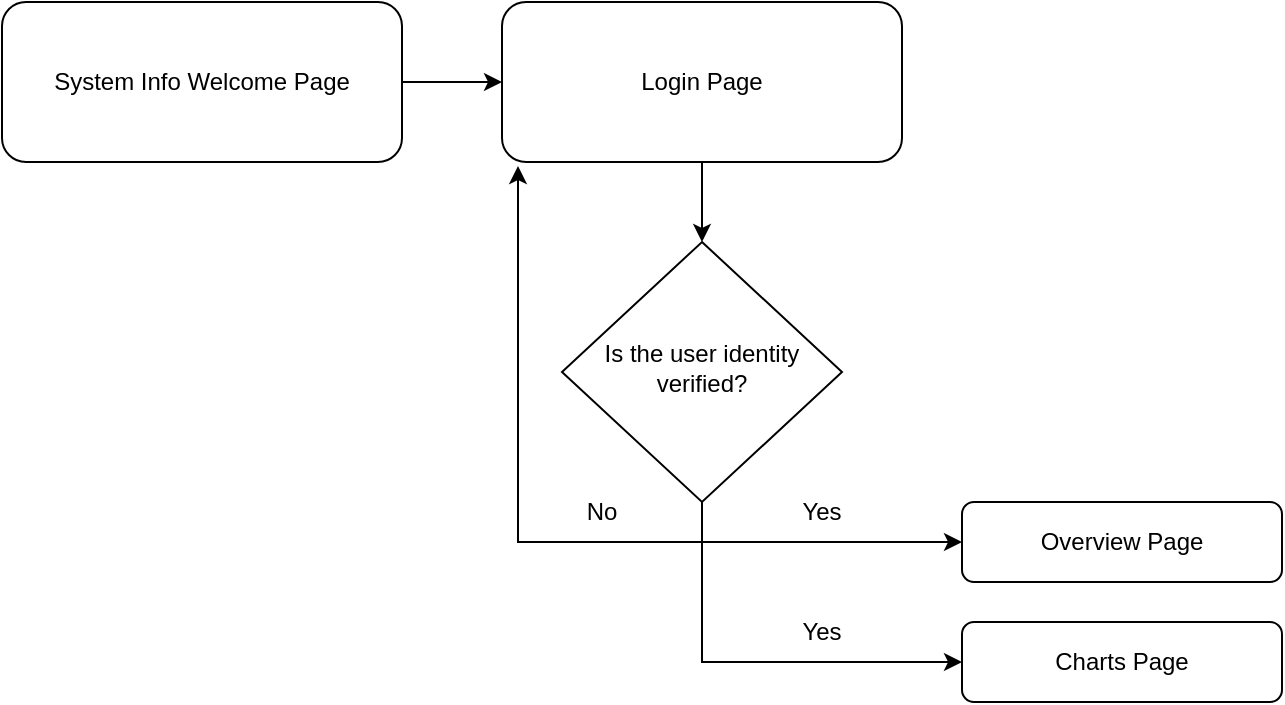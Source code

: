 <mxfile version="22.1.3" type="gitlab">
  <diagram id="C5RBs43oDa-KdzZeNtuy" name="Page-1">
    <mxGraphModel dx="1416" dy="731" grid="1" gridSize="10" guides="1" tooltips="1" connect="1" arrows="1" fold="1" page="1" pageScale="1" pageWidth="827" pageHeight="1169" math="0" shadow="0">
      <root>
        <mxCell id="WIyWlLk6GJQsqaUBKTNV-0" />
        <mxCell id="WIyWlLk6GJQsqaUBKTNV-1" parent="WIyWlLk6GJQsqaUBKTNV-0" />
        <mxCell id="oMMu-6dqaZtJerd-6p4M-1" style="edgeStyle=orthogonalEdgeStyle;rounded=0;orthogonalLoop=1;jettySize=auto;html=1;" edge="1" parent="WIyWlLk6GJQsqaUBKTNV-1" source="oMMu-6dqaZtJerd-6p4M-0">
          <mxGeometry relative="1" as="geometry">
            <mxPoint x="300" y="160" as="targetPoint" />
          </mxGeometry>
        </mxCell>
        <mxCell id="oMMu-6dqaZtJerd-6p4M-0" value="System Info Welcome Page" style="rounded=1;whiteSpace=wrap;html=1;" vertex="1" parent="WIyWlLk6GJQsqaUBKTNV-1">
          <mxGeometry x="50" y="120" width="200" height="80" as="geometry" />
        </mxCell>
        <mxCell id="oMMu-6dqaZtJerd-6p4M-9" style="edgeStyle=orthogonalEdgeStyle;rounded=0;orthogonalLoop=1;jettySize=auto;html=1;exitX=0.5;exitY=1;exitDx=0;exitDy=0;entryX=0.5;entryY=0;entryDx=0;entryDy=0;" edge="1" parent="WIyWlLk6GJQsqaUBKTNV-1" source="oMMu-6dqaZtJerd-6p4M-2" target="oMMu-6dqaZtJerd-6p4M-8">
          <mxGeometry relative="1" as="geometry" />
        </mxCell>
        <mxCell id="oMMu-6dqaZtJerd-6p4M-2" value="Login Page" style="rounded=1;whiteSpace=wrap;html=1;" vertex="1" parent="WIyWlLk6GJQsqaUBKTNV-1">
          <mxGeometry x="300" y="120" width="200" height="80" as="geometry" />
        </mxCell>
        <mxCell id="oMMu-6dqaZtJerd-6p4M-3" value="Overview Page" style="rounded=1;whiteSpace=wrap;html=1;" vertex="1" parent="WIyWlLk6GJQsqaUBKTNV-1">
          <mxGeometry x="530" y="370" width="160" height="40" as="geometry" />
        </mxCell>
        <mxCell id="oMMu-6dqaZtJerd-6p4M-4" value="Charts Page" style="rounded=1;whiteSpace=wrap;html=1;" vertex="1" parent="WIyWlLk6GJQsqaUBKTNV-1">
          <mxGeometry x="530" y="430" width="160" height="40" as="geometry" />
        </mxCell>
        <mxCell id="oMMu-6dqaZtJerd-6p4M-10" style="edgeStyle=orthogonalEdgeStyle;rounded=0;orthogonalLoop=1;jettySize=auto;html=1;exitX=0.5;exitY=1;exitDx=0;exitDy=0;entryX=0;entryY=0.5;entryDx=0;entryDy=0;" edge="1" parent="WIyWlLk6GJQsqaUBKTNV-1" source="oMMu-6dqaZtJerd-6p4M-8" target="oMMu-6dqaZtJerd-6p4M-3">
          <mxGeometry relative="1" as="geometry" />
        </mxCell>
        <mxCell id="oMMu-6dqaZtJerd-6p4M-11" style="edgeStyle=orthogonalEdgeStyle;rounded=0;orthogonalLoop=1;jettySize=auto;html=1;exitX=0.5;exitY=1;exitDx=0;exitDy=0;entryX=0;entryY=0.5;entryDx=0;entryDy=0;" edge="1" parent="WIyWlLk6GJQsqaUBKTNV-1" source="oMMu-6dqaZtJerd-6p4M-8" target="oMMu-6dqaZtJerd-6p4M-4">
          <mxGeometry relative="1" as="geometry" />
        </mxCell>
        <mxCell id="oMMu-6dqaZtJerd-6p4M-8" value="Is the user identity verified?" style="rhombus;whiteSpace=wrap;html=1;shadow=0;fontFamily=Helvetica;fontSize=12;align=center;strokeWidth=1;spacing=6;spacingTop=-4;" vertex="1" parent="WIyWlLk6GJQsqaUBKTNV-1">
          <mxGeometry x="330" y="240" width="140" height="130" as="geometry" />
        </mxCell>
        <mxCell id="oMMu-6dqaZtJerd-6p4M-14" style="edgeStyle=orthogonalEdgeStyle;rounded=0;orthogonalLoop=1;jettySize=auto;html=1;exitX=0.5;exitY=1;exitDx=0;exitDy=0;entryX=0.04;entryY=1.025;entryDx=0;entryDy=0;entryPerimeter=0;" edge="1" parent="WIyWlLk6GJQsqaUBKTNV-1" source="oMMu-6dqaZtJerd-6p4M-8" target="oMMu-6dqaZtJerd-6p4M-2">
          <mxGeometry relative="1" as="geometry" />
        </mxCell>
        <mxCell id="oMMu-6dqaZtJerd-6p4M-16" value="Yes" style="text;html=1;strokeColor=none;fillColor=none;align=center;verticalAlign=middle;whiteSpace=wrap;rounded=0;" vertex="1" parent="WIyWlLk6GJQsqaUBKTNV-1">
          <mxGeometry x="430" y="360" width="60" height="30" as="geometry" />
        </mxCell>
        <mxCell id="oMMu-6dqaZtJerd-6p4M-17" value="Yes" style="text;html=1;strokeColor=none;fillColor=none;align=center;verticalAlign=middle;whiteSpace=wrap;rounded=0;" vertex="1" parent="WIyWlLk6GJQsqaUBKTNV-1">
          <mxGeometry x="430" y="420" width="60" height="30" as="geometry" />
        </mxCell>
        <mxCell id="oMMu-6dqaZtJerd-6p4M-18" value="No" style="text;html=1;strokeColor=none;fillColor=none;align=center;verticalAlign=middle;whiteSpace=wrap;rounded=0;" vertex="1" parent="WIyWlLk6GJQsqaUBKTNV-1">
          <mxGeometry x="320" y="360" width="60" height="30" as="geometry" />
        </mxCell>
      </root>
    </mxGraphModel>
  </diagram>
</mxfile>
